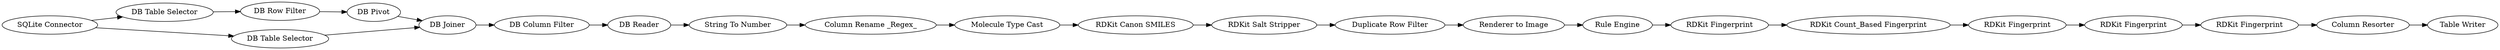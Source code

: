 digraph {
	13 [label="Molecule Type Cast"]
	14 [label="Renderer to Image"]
	16 [label="Column Rename _Regex_"]
	215 [label="DB Table Selector"]
	216 [label="DB Table Selector"]
	217 [label="DB Pivot"]
	218 [label="DB Joiner"]
	219 [label="DB Reader"]
	224 [label="String To Number"]
	226 [label="Column Resorter"]
	230 [label="DB Row Filter"]
	231 [label="DB Column Filter"]
	232 [label="RDKit Fingerprint"]
	234 [label="Rule Engine"]
	236 [label="RDKit Fingerprint"]
	237 [label="RDKit Fingerprint"]
	238 [label="RDKit Fingerprint"]
	240 [label="RDKit Count_Based Fingerprint"]
	241 [label="Table Writer"]
	243 [label="SQLite Connector"]
	244 [label="RDKit Canon SMILES"]
	245 [label="RDKit Salt Stripper"]
	246 [label="Duplicate Row Filter"]
	13 -> 244
	14 -> 234
	16 -> 13
	215 -> 230
	216 -> 218
	217 -> 218
	218 -> 231
	219 -> 224
	224 -> 16
	226 -> 241
	230 -> 217
	231 -> 219
	232 -> 240
	234 -> 232
	236 -> 237
	237 -> 238
	238 -> 226
	240 -> 236
	243 -> 215
	243 -> 216
	244 -> 245
	245 -> 246
	246 -> 14
	rankdir=LR
}
